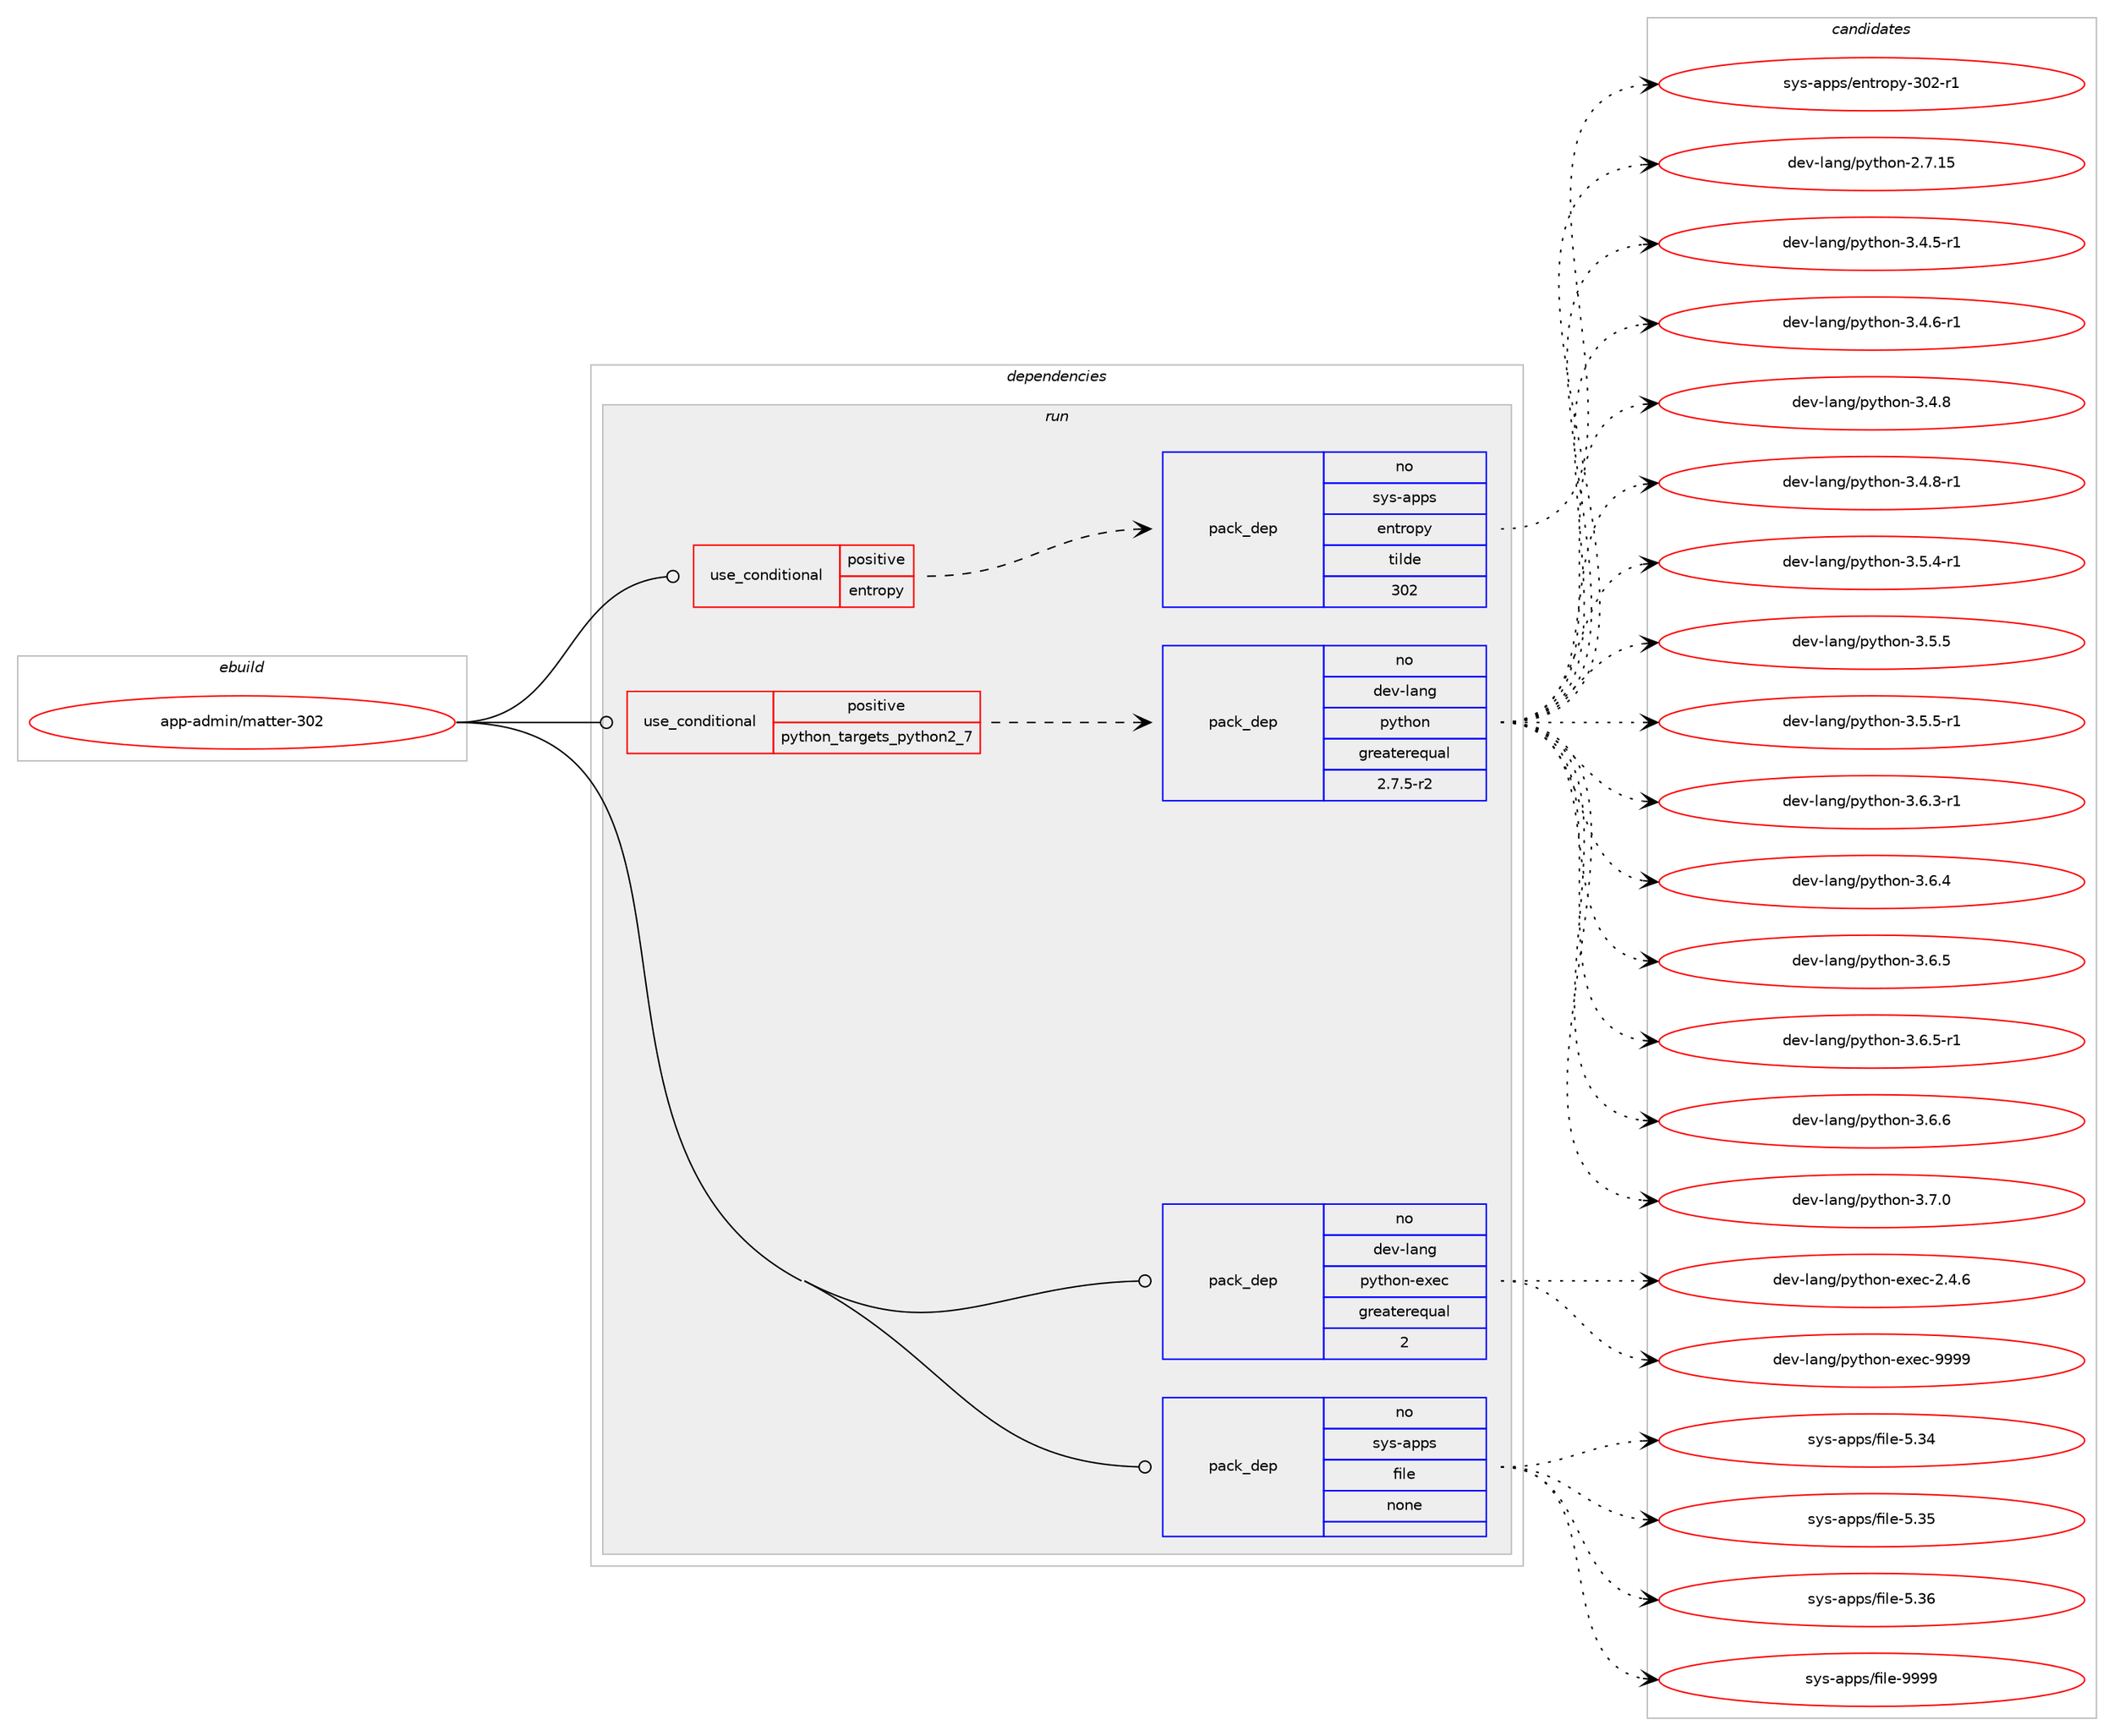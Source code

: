 digraph prolog {

# *************
# Graph options
# *************

newrank=true;
concentrate=true;
compound=true;
graph [rankdir=LR,fontname=Helvetica,fontsize=10,ranksep=1.5];#, ranksep=2.5, nodesep=0.2];
edge  [arrowhead=vee];
node  [fontname=Helvetica,fontsize=10];

# **********
# The ebuild
# **********

subgraph cluster_leftcol {
color=gray;
rank=same;
label=<<i>ebuild</i>>;
id [label="app-admin/matter-302", color=red, width=4, href="../app-admin/matter-302.svg"];
}

# ****************
# The dependencies
# ****************

subgraph cluster_midcol {
color=gray;
label=<<i>dependencies</i>>;
subgraph cluster_compile {
fillcolor="#eeeeee";
style=filled;
label=<<i>compile</i>>;
}
subgraph cluster_compileandrun {
fillcolor="#eeeeee";
style=filled;
label=<<i>compile and run</i>>;
}
subgraph cluster_run {
fillcolor="#eeeeee";
style=filled;
label=<<i>run</i>>;
subgraph cond54 {
dependency469 [label=<<TABLE BORDER="0" CELLBORDER="1" CELLSPACING="0" CELLPADDING="4"><TR><TD ROWSPAN="3" CELLPADDING="10">use_conditional</TD></TR><TR><TD>positive</TD></TR><TR><TD>entropy</TD></TR></TABLE>>, shape=none, color=red];
subgraph pack376 {
dependency470 [label=<<TABLE BORDER="0" CELLBORDER="1" CELLSPACING="0" CELLPADDING="4" WIDTH="220"><TR><TD ROWSPAN="6" CELLPADDING="30">pack_dep</TD></TR><TR><TD WIDTH="110">no</TD></TR><TR><TD>sys-apps</TD></TR><TR><TD>entropy</TD></TR><TR><TD>tilde</TD></TR><TR><TD>302</TD></TR></TABLE>>, shape=none, color=blue];
}
dependency469:e -> dependency470:w [weight=20,style="dashed",arrowhead="vee"];
}
id:e -> dependency469:w [weight=20,style="solid",arrowhead="odot"];
subgraph cond55 {
dependency471 [label=<<TABLE BORDER="0" CELLBORDER="1" CELLSPACING="0" CELLPADDING="4"><TR><TD ROWSPAN="3" CELLPADDING="10">use_conditional</TD></TR><TR><TD>positive</TD></TR><TR><TD>python_targets_python2_7</TD></TR></TABLE>>, shape=none, color=red];
subgraph pack377 {
dependency472 [label=<<TABLE BORDER="0" CELLBORDER="1" CELLSPACING="0" CELLPADDING="4" WIDTH="220"><TR><TD ROWSPAN="6" CELLPADDING="30">pack_dep</TD></TR><TR><TD WIDTH="110">no</TD></TR><TR><TD>dev-lang</TD></TR><TR><TD>python</TD></TR><TR><TD>greaterequal</TD></TR><TR><TD>2.7.5-r2</TD></TR></TABLE>>, shape=none, color=blue];
}
dependency471:e -> dependency472:w [weight=20,style="dashed",arrowhead="vee"];
}
id:e -> dependency471:w [weight=20,style="solid",arrowhead="odot"];
subgraph pack378 {
dependency473 [label=<<TABLE BORDER="0" CELLBORDER="1" CELLSPACING="0" CELLPADDING="4" WIDTH="220"><TR><TD ROWSPAN="6" CELLPADDING="30">pack_dep</TD></TR><TR><TD WIDTH="110">no</TD></TR><TR><TD>dev-lang</TD></TR><TR><TD>python-exec</TD></TR><TR><TD>greaterequal</TD></TR><TR><TD>2</TD></TR></TABLE>>, shape=none, color=blue];
}
id:e -> dependency473:w [weight=20,style="solid",arrowhead="odot"];
subgraph pack379 {
dependency474 [label=<<TABLE BORDER="0" CELLBORDER="1" CELLSPACING="0" CELLPADDING="4" WIDTH="220"><TR><TD ROWSPAN="6" CELLPADDING="30">pack_dep</TD></TR><TR><TD WIDTH="110">no</TD></TR><TR><TD>sys-apps</TD></TR><TR><TD>file</TD></TR><TR><TD>none</TD></TR><TR><TD></TD></TR></TABLE>>, shape=none, color=blue];
}
id:e -> dependency474:w [weight=20,style="solid",arrowhead="odot"];
}
}

# **************
# The candidates
# **************

subgraph cluster_choices {
rank=same;
color=gray;
label=<<i>candidates</i>>;

subgraph choice376 {
color=black;
nodesep=1;
choice115121115459711211211547101110116114111112121455148504511449 [label="sys-apps/entropy-302-r1", color=red, width=4,href="../sys-apps/entropy-302-r1.svg"];
dependency470:e -> choice115121115459711211211547101110116114111112121455148504511449:w [style=dotted,weight="100"];
}
subgraph choice377 {
color=black;
nodesep=1;
choice10010111845108971101034711212111610411111045504655464953 [label="dev-lang/python-2.7.15", color=red, width=4,href="../dev-lang/python-2.7.15.svg"];
choice1001011184510897110103471121211161041111104551465246534511449 [label="dev-lang/python-3.4.5-r1", color=red, width=4,href="../dev-lang/python-3.4.5-r1.svg"];
choice1001011184510897110103471121211161041111104551465246544511449 [label="dev-lang/python-3.4.6-r1", color=red, width=4,href="../dev-lang/python-3.4.6-r1.svg"];
choice100101118451089711010347112121116104111110455146524656 [label="dev-lang/python-3.4.8", color=red, width=4,href="../dev-lang/python-3.4.8.svg"];
choice1001011184510897110103471121211161041111104551465246564511449 [label="dev-lang/python-3.4.8-r1", color=red, width=4,href="../dev-lang/python-3.4.8-r1.svg"];
choice1001011184510897110103471121211161041111104551465346524511449 [label="dev-lang/python-3.5.4-r1", color=red, width=4,href="../dev-lang/python-3.5.4-r1.svg"];
choice100101118451089711010347112121116104111110455146534653 [label="dev-lang/python-3.5.5", color=red, width=4,href="../dev-lang/python-3.5.5.svg"];
choice1001011184510897110103471121211161041111104551465346534511449 [label="dev-lang/python-3.5.5-r1", color=red, width=4,href="../dev-lang/python-3.5.5-r1.svg"];
choice1001011184510897110103471121211161041111104551465446514511449 [label="dev-lang/python-3.6.3-r1", color=red, width=4,href="../dev-lang/python-3.6.3-r1.svg"];
choice100101118451089711010347112121116104111110455146544652 [label="dev-lang/python-3.6.4", color=red, width=4,href="../dev-lang/python-3.6.4.svg"];
choice100101118451089711010347112121116104111110455146544653 [label="dev-lang/python-3.6.5", color=red, width=4,href="../dev-lang/python-3.6.5.svg"];
choice1001011184510897110103471121211161041111104551465446534511449 [label="dev-lang/python-3.6.5-r1", color=red, width=4,href="../dev-lang/python-3.6.5-r1.svg"];
choice100101118451089711010347112121116104111110455146544654 [label="dev-lang/python-3.6.6", color=red, width=4,href="../dev-lang/python-3.6.6.svg"];
choice100101118451089711010347112121116104111110455146554648 [label="dev-lang/python-3.7.0", color=red, width=4,href="../dev-lang/python-3.7.0.svg"];
dependency472:e -> choice10010111845108971101034711212111610411111045504655464953:w [style=dotted,weight="100"];
dependency472:e -> choice1001011184510897110103471121211161041111104551465246534511449:w [style=dotted,weight="100"];
dependency472:e -> choice1001011184510897110103471121211161041111104551465246544511449:w [style=dotted,weight="100"];
dependency472:e -> choice100101118451089711010347112121116104111110455146524656:w [style=dotted,weight="100"];
dependency472:e -> choice1001011184510897110103471121211161041111104551465246564511449:w [style=dotted,weight="100"];
dependency472:e -> choice1001011184510897110103471121211161041111104551465346524511449:w [style=dotted,weight="100"];
dependency472:e -> choice100101118451089711010347112121116104111110455146534653:w [style=dotted,weight="100"];
dependency472:e -> choice1001011184510897110103471121211161041111104551465346534511449:w [style=dotted,weight="100"];
dependency472:e -> choice1001011184510897110103471121211161041111104551465446514511449:w [style=dotted,weight="100"];
dependency472:e -> choice100101118451089711010347112121116104111110455146544652:w [style=dotted,weight="100"];
dependency472:e -> choice100101118451089711010347112121116104111110455146544653:w [style=dotted,weight="100"];
dependency472:e -> choice1001011184510897110103471121211161041111104551465446534511449:w [style=dotted,weight="100"];
dependency472:e -> choice100101118451089711010347112121116104111110455146544654:w [style=dotted,weight="100"];
dependency472:e -> choice100101118451089711010347112121116104111110455146554648:w [style=dotted,weight="100"];
}
subgraph choice378 {
color=black;
nodesep=1;
choice1001011184510897110103471121211161041111104510112010199455046524654 [label="dev-lang/python-exec-2.4.6", color=red, width=4,href="../dev-lang/python-exec-2.4.6.svg"];
choice10010111845108971101034711212111610411111045101120101994557575757 [label="dev-lang/python-exec-9999", color=red, width=4,href="../dev-lang/python-exec-9999.svg"];
dependency473:e -> choice1001011184510897110103471121211161041111104510112010199455046524654:w [style=dotted,weight="100"];
dependency473:e -> choice10010111845108971101034711212111610411111045101120101994557575757:w [style=dotted,weight="100"];
}
subgraph choice379 {
color=black;
nodesep=1;
choice1151211154597112112115471021051081014553465152 [label="sys-apps/file-5.34", color=red, width=4,href="../sys-apps/file-5.34.svg"];
choice1151211154597112112115471021051081014553465153 [label="sys-apps/file-5.35", color=red, width=4,href="../sys-apps/file-5.35.svg"];
choice1151211154597112112115471021051081014553465154 [label="sys-apps/file-5.36", color=red, width=4,href="../sys-apps/file-5.36.svg"];
choice1151211154597112112115471021051081014557575757 [label="sys-apps/file-9999", color=red, width=4,href="../sys-apps/file-9999.svg"];
dependency474:e -> choice1151211154597112112115471021051081014553465152:w [style=dotted,weight="100"];
dependency474:e -> choice1151211154597112112115471021051081014553465153:w [style=dotted,weight="100"];
dependency474:e -> choice1151211154597112112115471021051081014553465154:w [style=dotted,weight="100"];
dependency474:e -> choice1151211154597112112115471021051081014557575757:w [style=dotted,weight="100"];
}
}

}
